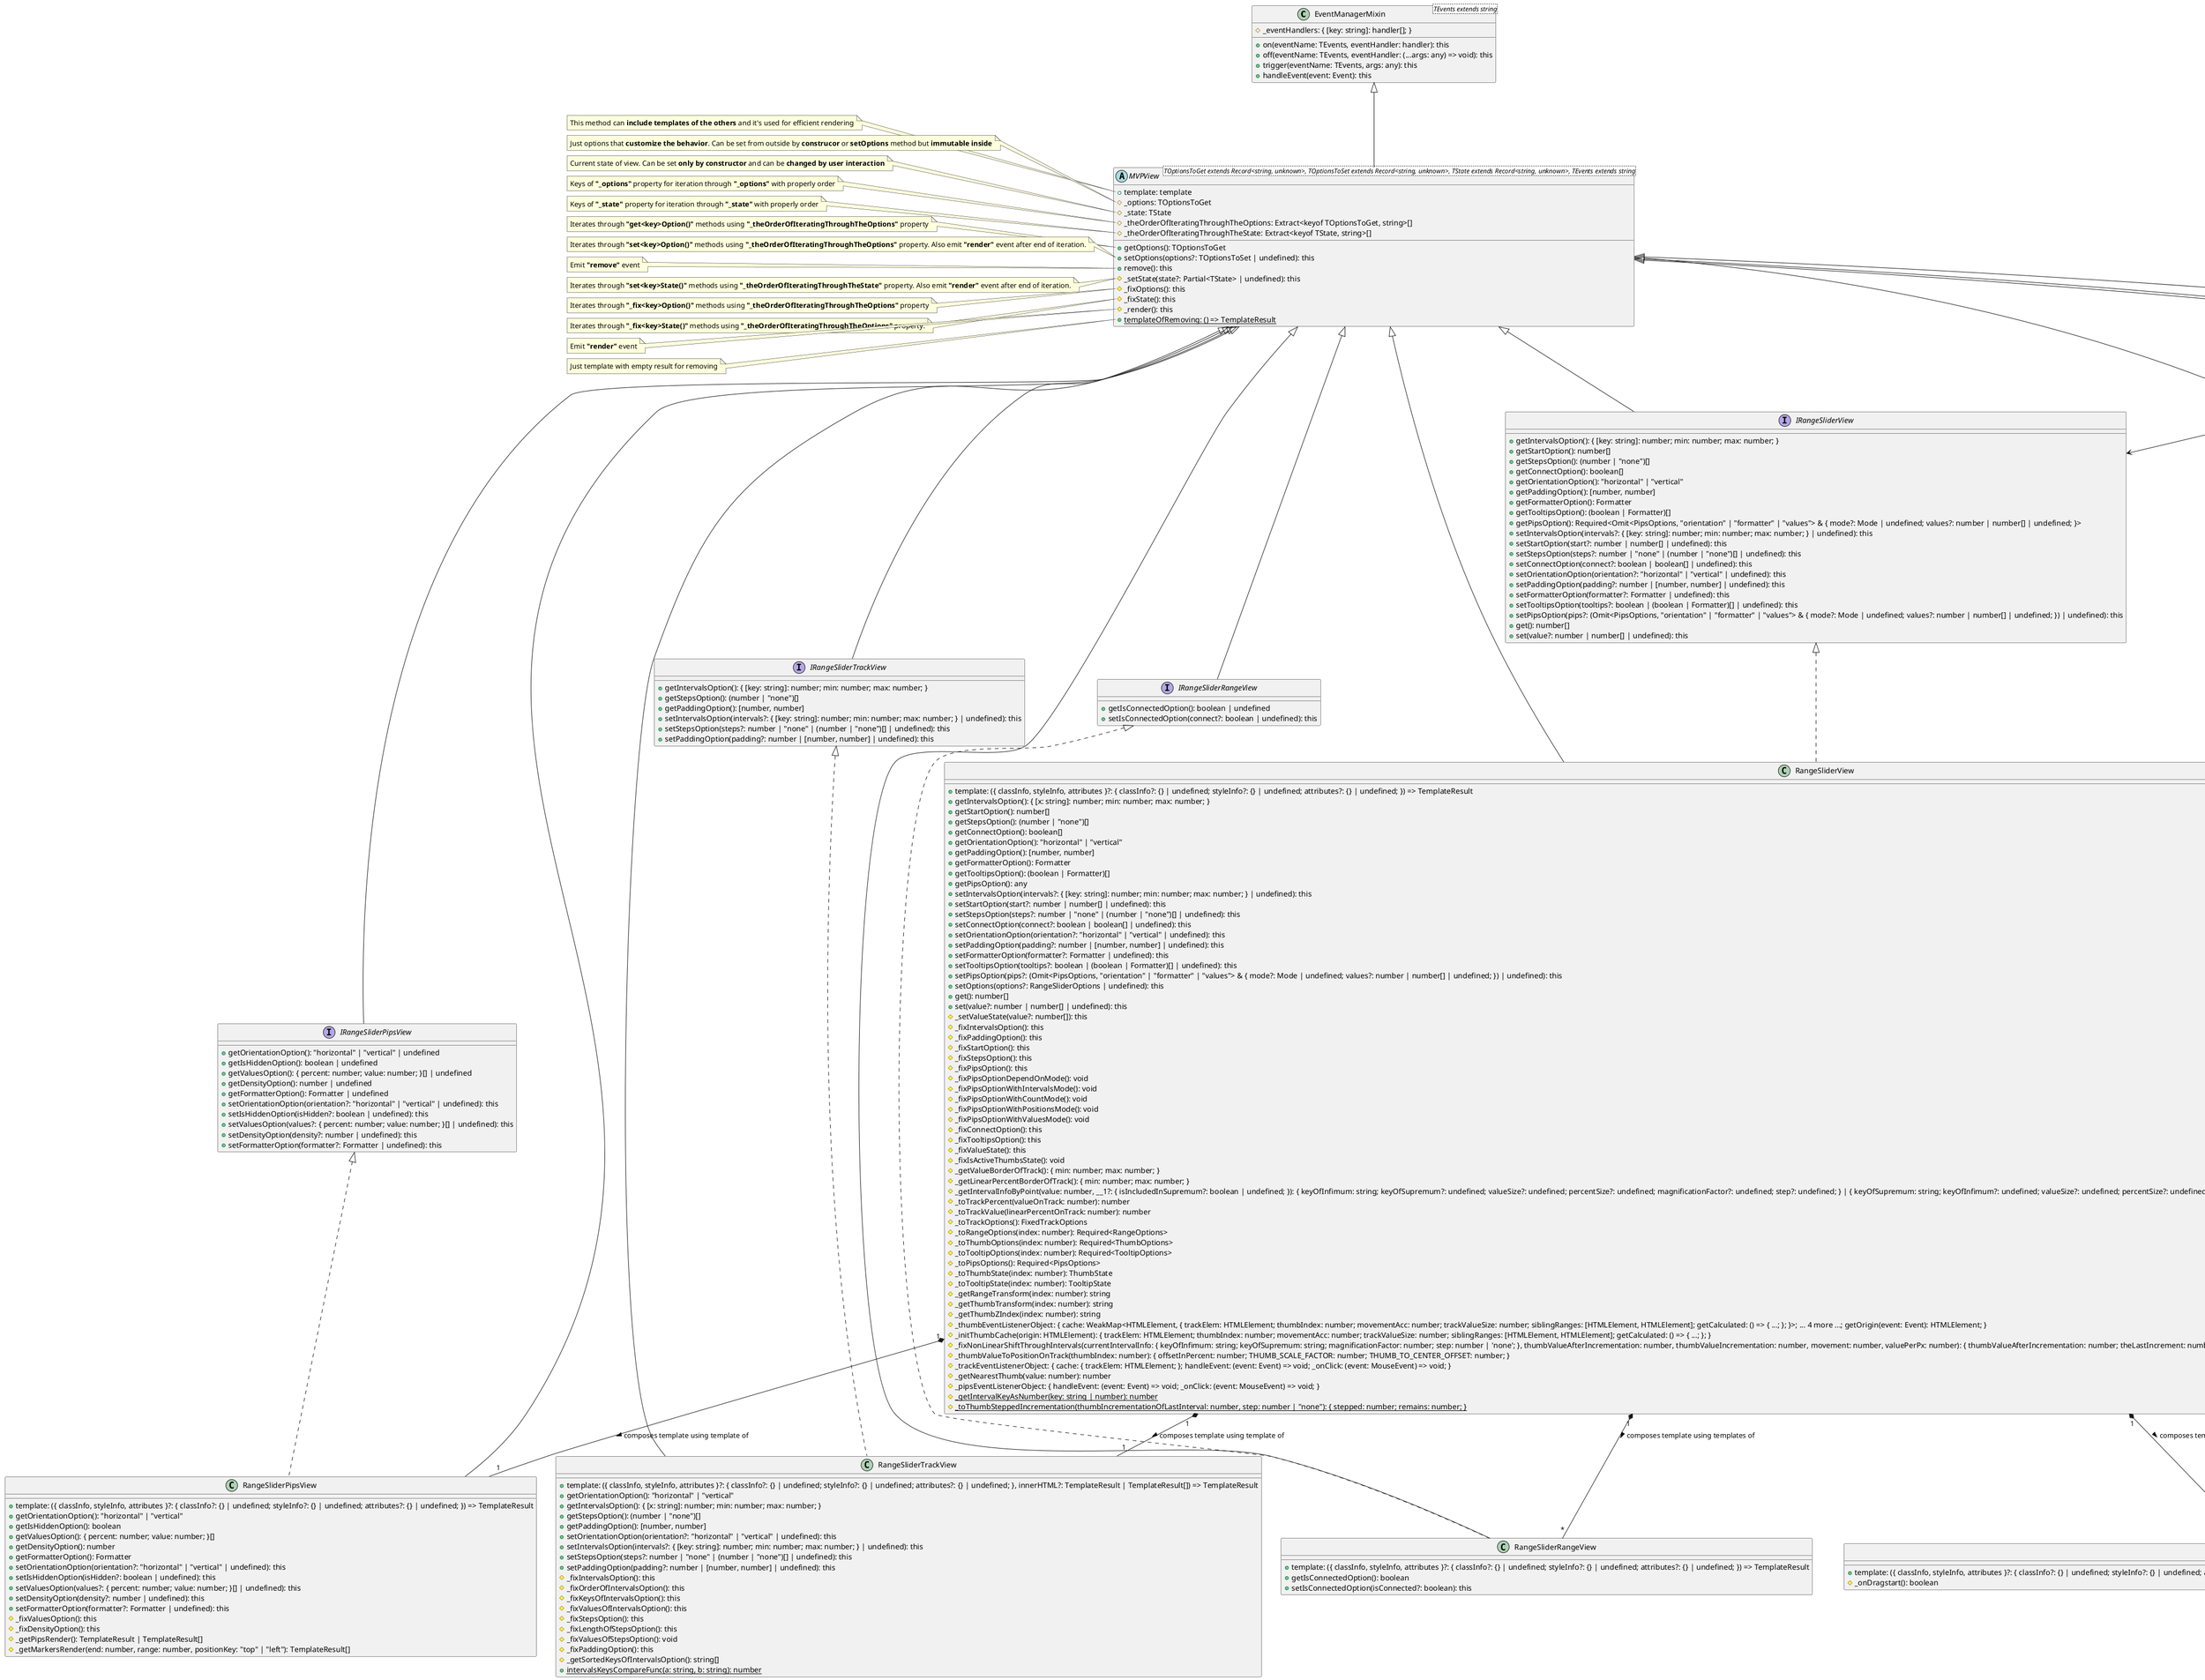@startuml
class EventManagerMixin<TEvents extends string> {
    #_eventHandlers: { [key: string]: handler[]; }
    +on(eventName: TEvents, eventHandler: handler): this
    +off(eventName: TEvents, eventHandler: (...args: any) => void): this
    +trigger(eventName: TEvents, args: any): this
    +handleEvent(event: Event): this
}
abstract class MVPView<TOptionsToGet extends Record<string, unknown>, TOptionsToSet extends Record<string, unknown>, TState extends Record<string, unknown>, TEvents extends string> extends EventManagerMixin {
    +template: template
    #_options: TOptionsToGet
    #_state: TState
    #_theOrderOfIteratingThroughTheOptions: Extract<keyof TOptionsToGet, string>[]
    #_theOrderOfIteratingThroughTheState: Extract<keyof TState, string>[]
    +getOptions(): TOptionsToGet
    +setOptions(options?: TOptionsToSet | undefined): this
    +remove(): this
    #_setState(state?: Partial<TState> | undefined): this
    #_fixOptions(): this
    #_fixState(): this
    #_render(): this
    +{static} templateOfRemoving: () => TemplateResult
}
interface MVPModel<State> {
    +getState(): Promise<Required<State>>
    +setState(state?: Partial<State> | undefined): Promise<this>
    +whenStateIsChanged(callback: (state: Required<State>) => void): void
}
interface IRangeSliderTrackView extends MVPView {
    +getIntervalsOption(): { [key: string]: number; min: number; max: number; }
    +getStepsOption(): (number | "none")[]
    +getPaddingOption(): [number, number]
    +setIntervalsOption(intervals?: { [key: string]: number; min: number; max: number; } | undefined): this
    +setStepsOption(steps?: number | "none" | (number | "none")[] | undefined): this
    +setPaddingOption(padding?: number | [number, number] | undefined): this
}
interface IRangeSliderRangeView extends MVPView {
    +getIsConnectedOption(): boolean | undefined
    +setIsConnectedOption(connect?: boolean | undefined): this
}
interface IRangeSliderTooltipView extends MVPView {
    +getOrientationOption(): "top" | "left" | undefined
    +getIsHiddenOption(): boolean | undefined
    +getFormatterOption(): Formatter | undefined
    +setOrientationOption(orientation: "top" | "left" | undefined): this
    +setIsHiddenOption(isHidden?: boolean | undefined): this
    +setFormatterOption(formatter?: Formatter | undefined): this
}
interface IRangeSliderPipsView extends MVPView {
    +getOrientationOption(): "horizontal" | "vertical" | undefined
    +getIsHiddenOption(): boolean | undefined
    +getValuesOption(): { percent: number; value: number; }[] | undefined
    +getDensityOption(): number | undefined
    +getFormatterOption(): Formatter | undefined
    +setOrientationOption(orientation?: "horizontal" | "vertical" | undefined): this
    +setIsHiddenOption(isHidden?: boolean | undefined): this
    +setValuesOption(values?: { percent: number; value: number; }[] | undefined): this
    +setDensityOption(density?: number | undefined): this
    +setFormatterOption(formatter?: Formatter | undefined): this
}
interface IRangeSliderView extends MVPView {
    +getIntervalsOption(): { [key: string]: number; min: number; max: number; }
    +getStartOption(): number[]
    +getStepsOption(): (number | "none")[]
    +getConnectOption(): boolean[]
    +getOrientationOption(): "horizontal" | "vertical"
    +getPaddingOption(): [number, number]
    +getFormatterOption(): Formatter
    +getTooltipsOption(): (boolean | Formatter)[]
    +getPipsOption(): Required<Omit<PipsOptions, "orientation" | "formatter" | "values"> & { mode?: Mode | undefined; values?: number | number[] | undefined; }>
    +setIntervalsOption(intervals?: { [key: string]: number; min: number; max: number; } | undefined): this
    +setStartOption(start?: number | number[] | undefined): this
    +setStepsOption(steps?: number | "none" | (number | "none")[] | undefined): this
    +setConnectOption(connect?: boolean | boolean[] | undefined): this
    +setOrientationOption(orientation?: "horizontal" | "vertical" | undefined): this
    +setPaddingOption(padding?: number | [number, number] | undefined): this
    +setFormatterOption(formatter?: Formatter | undefined): this
    +setTooltipsOption(tooltips?: boolean | (boolean | Formatter)[] | undefined): this
    +setPipsOption(pips?: (Omit<PipsOptions, "orientation" | "formatter" | "values"> & { mode?: Mode | undefined; values?: number | number[] | undefined; }) | undefined): this
    +get(): number[]
    +set(value?: number | number[] | undefined): this
}
interface IRangeSliderModel extends MVPModel
interface IRangeSliderPresenter {
    +view: IRangeSliderView
    +model?: IRangeSliderModel | undefined
}
interface IRangeSliderThumbView extends MVPView
class RangeSliderTrackView extends MVPView implements IRangeSliderTrackView {
    +template: ({ classInfo, styleInfo, attributes }?: { classInfo?: {} | undefined; styleInfo?: {} | undefined; attributes?: {} | undefined; }, innerHTML?: TemplateResult | TemplateResult[]) => TemplateResult
    +getOrientationOption(): "horizontal" | "vertical"
    +getIntervalsOption(): { [x: string]: number; min: number; max: number; }
    +getStepsOption(): (number | "none")[]
    +getPaddingOption(): [number, number]
    +setOrientationOption(orientation?: "horizontal" | "vertical" | undefined): this
    +setIntervalsOption(intervals?: { [key: string]: number; min: number; max: number; } | undefined): this
    +setStepsOption(steps?: number | "none" | (number | "none")[] | undefined): this
    +setPaddingOption(padding?: number | [number, number] | undefined): this
    #_fixIntervalsOption(): this
    #_fixOrderOfIntervalsOption(): this
    #_fixKeysOfIntervalsOption(): this
    #_fixValuesOfIntervalsOption(): this
    #_fixStepsOption(): this
    #_fixLengthOfStepsOption(): this
    #_fixValuesOfStepsOption(): void
    #_fixPaddingOption(): this
    #_getSortedKeysOfIntervalsOption(): string[]
    +{static} intervalsKeysCompareFunc(a: string, b: string): number
}
class RangeSliderRangeView extends MVPView implements IRangeSliderRangeView {
    +template: ({ classInfo, styleInfo, attributes }?: { classInfo?: {} | undefined; styleInfo?: {} | undefined; attributes?: {} | undefined; }) => TemplateResult
    +getIsConnectedOption(): boolean
    +setIsConnectedOption(isConnected?: boolean): this
}
class RangeSliderThumbView extends MVPView implements IRangeSliderThumbView {
    +template: ({ classInfo, styleInfo, attributes }?: { classInfo?: {} | undefined; styleInfo?: {} | undefined; attributes?: {} | undefined; }, { innerHTML, isActive }?: { innerHTML: TemplateResult | TemplateResult[]; isActive: boolean; }) => TemplateResult
    #_onDragstart(): boolean
}
class RangeSliderTooltipView extends MVPView implements IRangeSliderTooltipView {
    +template: ({ classInfo, styleInfo, attributes }?: { classInfo?: {} | undefined; styleInfo?: {} | undefined; attributes?: {} | undefined; }) => TemplateResult
    +getOrientationOption(): "top" | "left"
    +getIsHiddenOption(): boolean
    +getFormatterOption(): Formatter
    +setOrientationOption(orientation?: "top" | "left" | undefined): this
    +setIsHiddenOption(isHidden?: boolean | undefined): this
    +setFormatterOption(formatter?: Formatter | undefined): this
}
class RangeSliderPipsView extends MVPView implements IRangeSliderPipsView {
    +template: ({ classInfo, styleInfo, attributes }?: { classInfo?: {} | undefined; styleInfo?: {} | undefined; attributes?: {} | undefined; }) => TemplateResult
    +getOrientationOption(): "horizontal" | "vertical"
    +getIsHiddenOption(): boolean
    +getValuesOption(): { percent: number; value: number; }[]
    +getDensityOption(): number
    +getFormatterOption(): Formatter
    +setOrientationOption(orientation?: "horizontal" | "vertical" | undefined): this
    +setIsHiddenOption(isHidden?: boolean | undefined): this
    +setValuesOption(values?: { percent: number; value: number; }[] | undefined): this
    +setDensityOption(density?: number | undefined): this
    +setFormatterOption(formatter?: Formatter | undefined): this
    #_fixValuesOption(): this
    #_fixDensityOption(): this
    #_getPipsRender(): TemplateResult | TemplateResult[]
    #_getMarkersRender(end: number, range: number, positionKey: "top" | "left"): TemplateResult[]
}
class RangeSliderView extends MVPView implements IRangeSliderView {
    +template: ({ classInfo, styleInfo, attributes }?: { classInfo?: {} | undefined; styleInfo?: {} | undefined; attributes?: {} | undefined; }) => TemplateResult
    +getIntervalsOption(): { [x: string]: number; min: number; max: number; }
    +getStartOption(): number[]
    +getStepsOption(): (number | "none")[]
    +getConnectOption(): boolean[]
    +getOrientationOption(): "horizontal" | "vertical"
    +getPaddingOption(): [number, number]
    +getFormatterOption(): Formatter
    +getTooltipsOption(): (boolean | Formatter)[]
    +getPipsOption(): any
    +setIntervalsOption(intervals?: { [key: string]: number; min: number; max: number; } | undefined): this
    +setStartOption(start?: number | number[] | undefined): this
    +setStepsOption(steps?: number | "none" | (number | "none")[] | undefined): this
    +setConnectOption(connect?: boolean | boolean[] | undefined): this
    +setOrientationOption(orientation?: "horizontal" | "vertical" | undefined): this
    +setPaddingOption(padding?: number | [number, number] | undefined): this
    +setFormatterOption(formatter?: Formatter | undefined): this
    +setTooltipsOption(tooltips?: boolean | (boolean | Formatter)[] | undefined): this
    +setPipsOption(pips?: (Omit<PipsOptions, "orientation" | "formatter" | "values"> & { mode?: Mode | undefined; values?: number | number[] | undefined; }) | undefined): this
    +setOptions(options?: RangeSliderOptions | undefined): this
    +get(): number[]
    +set(value?: number | number[] | undefined): this
    #_setValueState(value?: number[]): this
    #_fixIntervalsOption(): this
    #_fixPaddingOption(): this
    #_fixStartOption(): this
    #_fixStepsOption(): this
    #_fixPipsOption(): this
    #_fixPipsOptionDependOnMode(): void
    #_fixPipsOptionWithIntervalsMode(): void
    #_fixPipsOptionWithCountMode(): void
    #_fixPipsOptionWithPositionsMode(): void
    #_fixPipsOptionWithValuesMode(): void
    #_fixConnectOption(): this
    #_fixTooltipsOption(): this
    #_fixValueState(): this
    #_fixIsActiveThumbsState(): void
    #_getValueBorderOfTrack(): { min: number; max: number; }
    #_getLinearPercentBorderOfTrack(): { min: number; max: number; }
    #_getIntervalInfoByPoint(value: number, __1?: { isIncludedInSupremum?: boolean | undefined; }): { keyOfInfimum: string; keyOfSupremum?: undefined; valueSize?: undefined; percentSize?: undefined; magnificationFactor?: undefined; step?: undefined; } | { keyOfSupremum: string; keyOfInfimum?: undefined; valueSize?: undefined; percentSize?: undefined; magnificationFactor?: undefined; step?: undefined; } | { ...; }
    #_toTrackPercent(valueOnTrack: number): number
    #_toTrackValue(linearPercentOnTrack: number): number
    #_toTrackOptions(): FixedTrackOptions
    #_toRangeOptions(index: number): Required<RangeOptions>
    #_toThumbOptions(index: number): Required<ThumbOptions>
    #_toTooltipOptions(index: number): Required<TooltipOptions>
    #_toPipsOptions(): Required<PipsOptions>
    #_toThumbState(index: number): ThumbState
    #_toTooltipState(index: number): TooltipState
    #_getRangeTransform(index: number): string
    #_getThumbTransform(index: number): string
    #_getThumbZIndex(index: number): string
    #_thumbEventListenerObject: { cache: WeakMap<HTMLElement, { trackElem: HTMLElement; thumbIndex: number; movementAcc: number; trackValueSize: number; siblingRanges: [HTMLElement, HTMLElement]; getCalculated: () => { ...; }; }>; ... 4 more ...; getOrigin(event: Event): HTMLElement; }
    #_initThumbCache(origin: HTMLElement): { trackElem: HTMLElement; thumbIndex: number; movementAcc: number; trackValueSize: number; siblingRanges: [HTMLElement, HTMLElement]; getCalculated: () => { ...; }; }
    #_fixNonLinearShiftThroughIntervals(currentIntervalInfo: { keyOfInfimum: string; keyOfSupremum: string; magnificationFactor: number; step: number | 'none'; }, thumbValueAfterIncrementation: number, thumbValueIncrementation: number, movement: number, valuePerPx: number): { thumbValueAfterIncrementation: number; theLastIncrement: number; currentIntervalInfo: {    keyOfInfimum: string;    keyOfSupremum: string;    magnificationFactor: number;    step: number | 'none';}; }
    #_thumbValueToPositionOnTrack(thumbIndex: number): { offsetInPercent: number; THUMB_SCALE_FACTOR: number; THUMB_TO_CENTER_OFFSET: number; }
    #_trackEventListenerObject: { cache: { trackElem: HTMLElement; }; handleEvent: (event: Event) => void; _onClick: (event: MouseEvent) => void; }
    #_getNearestThumb(value: number): number
    #_pipsEventListenerObject: { handleEvent: (event: Event) => void; _onClick: (event: MouseEvent) => void; }
    #{static} _getIntervalKeyAsNumber(key: string | number): number
    #{static} _toThumbSteppedIncrementation(thumbIncrementationOfLastInterval: number, step: number | "none"): { stepped: number; remains: number; }
}
class RangeSliderPresenter implements IRangeSliderPresenter {
    +view: IRangeSliderView
    +model?: IRangeSliderModel | undefined
    +setModel(model: IRangeSliderModel): this
}
RangeSliderView "1" *-- "1" RangeSliderTrackView : composes template using template of >
RangeSliderView "1" *-- "*" RangeSliderRangeView : composes template using templates of >
RangeSliderView "1" *-- "*" RangeSliderThumbView : composes template using templates of >
RangeSliderView "1" *-- "*" RangeSliderTooltipView : composes template using templates of >
RangeSliderView "1" *-- "1" RangeSliderPipsView : composes template using template of >
IRangeSliderPresenter --> IRangeSliderModel
IRangeSliderPresenter --> IRangeSliderView
note left of MVPView::template
  This method can <b>include templates of the others</b> and it's used for efficient rendering
end note
note left of MVPView::_options
  Just options that <b>customize the behavior</b>. Can be set from outside by <b>construcor</b> or <b>setOptions</b> method but <b>immutable inside</b>
end note
note left of MVPView::_state
  Current state of view. Can be set <b>only by constructor</b> and can be <b>changed by user interaction</b>
end note
note left of MVPView::_theOrderOfIteratingThroughTheOptions
  Keys of <b>"_options"</b> property for iteration through <b>"_options"</b> with properly order
end note
note left of MVPView::_theOrderOfIteratingThroughTheState
  Keys of <b>"_state"</b> property for iteration through <b>"_state"</b> with properly order
end note
note left of MVPView::getOptions
  Iterates through <b>"get<key>Option()"</b> methods using <b>"_theOrderOfIteratingThroughTheOptions"</b> property
end note
note left of MVPView::setOptions
  Iterates through <b>"set<key>Option()"</b> methods using <b>"_theOrderOfIteratingThroughTheOptions"</b> property. Also emit <b>"render"</b> event after end of iteration.
end note
note left of MVPView::remove
  Emit <b>"remove"</b> event
end note
note left of MVPView::_setState
  Iterates through <b>"set<key>State()"</b> methods using <b>"_theOrderOfIteratingThroughTheState"</b> property. Also emit <b>"render"</b> event after end of iteration.
end note
note left of MVPView::_fixOptions
  Iterates through <b>"_fix<key>Option()"</b> methods using <b>"_theOrderOfIteratingThroughTheOptions"</b> property
end note
note left of MVPView::_fixState
   Iterates through <b>"_fix<key>State()"</b> methods using <b>"_theOrderOfIteratingThroughTheOptions"</b> property.
end note
note left of MVPView::_render
  Emit <b>"render"</b> event
end note
note left of MVPView::templateOfRemoving
  Just template with empty result for removing
end note
@enduml